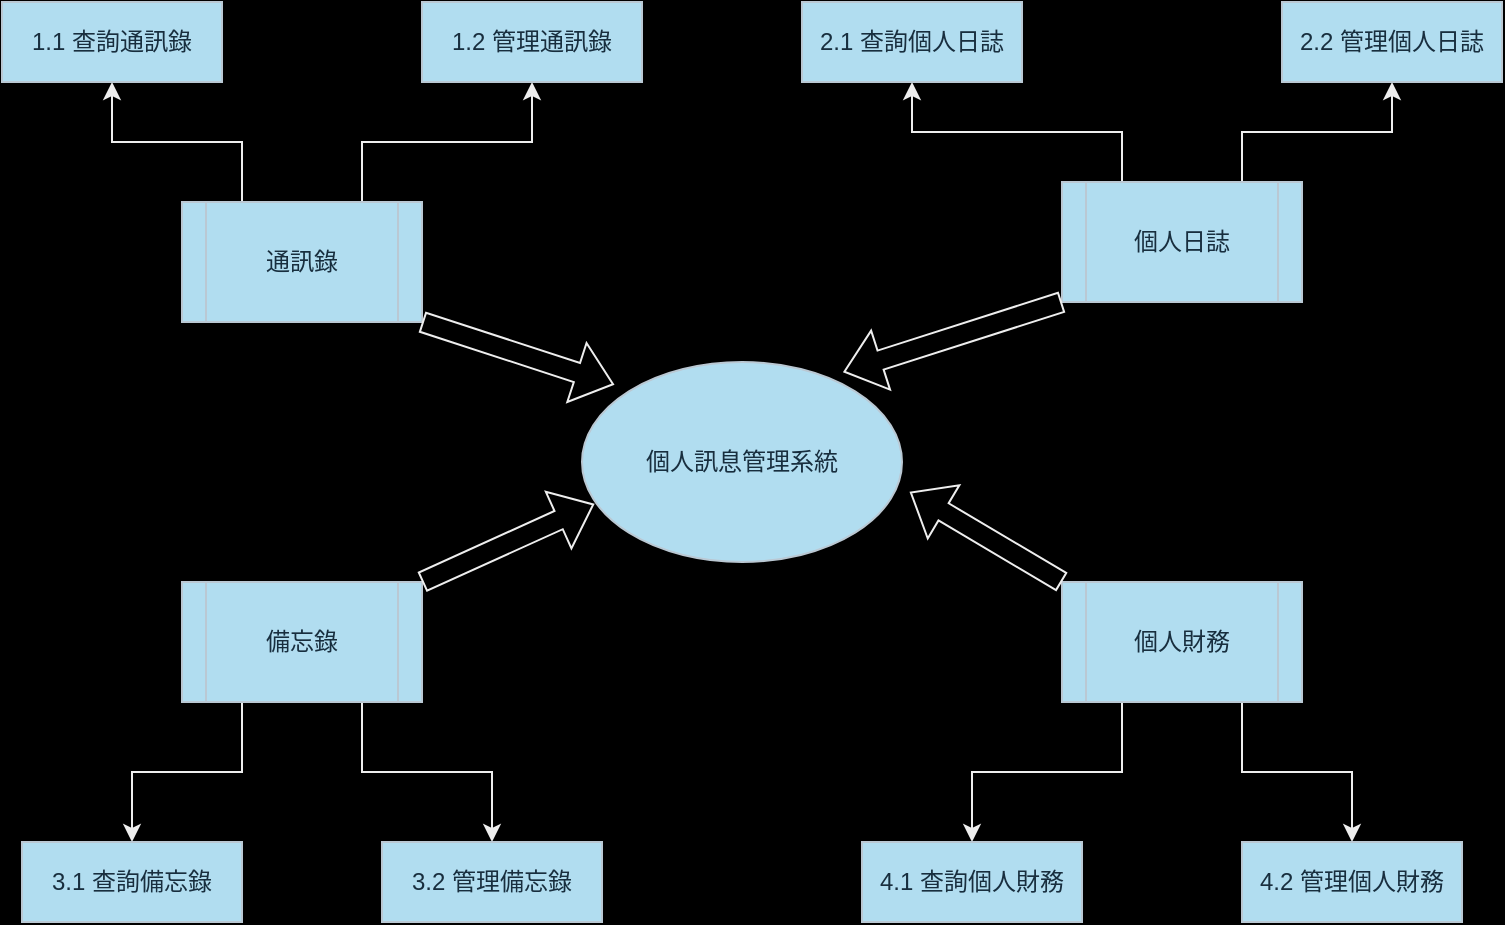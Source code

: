 <mxfile version="22.1.16" type="device">
  <diagram id="C5RBs43oDa-KdzZeNtuy" name="Page-1">
    <mxGraphModel dx="894" dy="566" grid="0" gridSize="10" guides="1" tooltips="1" connect="1" arrows="1" fold="1" page="1" pageScale="1" pageWidth="827" pageHeight="1169" background="#000000" math="0" shadow="0">
      <root>
        <mxCell id="WIyWlLk6GJQsqaUBKTNV-0" />
        <mxCell id="WIyWlLk6GJQsqaUBKTNV-1" parent="WIyWlLk6GJQsqaUBKTNV-0" />
        <mxCell id="UM6hMzColTXgQJrgNyn_-1" value="個人訊息管理系統" style="ellipse;whiteSpace=wrap;html=1;labelBackgroundColor=none;fillColor=#B1DDF0;strokeColor=#BAC8D3;fontColor=#182E3E;" vertex="1" parent="WIyWlLk6GJQsqaUBKTNV-1">
          <mxGeometry x="320" y="210" width="160" height="100" as="geometry" />
        </mxCell>
        <mxCell id="UM6hMzColTXgQJrgNyn_-21" style="edgeStyle=orthogonalEdgeStyle;rounded=0;orthogonalLoop=1;jettySize=auto;html=1;exitX=0.25;exitY=0;exitDx=0;exitDy=0;entryX=0.5;entryY=1;entryDx=0;entryDy=0;labelBackgroundColor=none;strokeColor=#EEEEEE;fontColor=default;" edge="1" parent="WIyWlLk6GJQsqaUBKTNV-1" source="UM6hMzColTXgQJrgNyn_-2" target="UM6hMzColTXgQJrgNyn_-13">
          <mxGeometry relative="1" as="geometry" />
        </mxCell>
        <mxCell id="UM6hMzColTXgQJrgNyn_-22" style="edgeStyle=orthogonalEdgeStyle;rounded=0;orthogonalLoop=1;jettySize=auto;html=1;exitX=0.75;exitY=0;exitDx=0;exitDy=0;entryX=0.5;entryY=1;entryDx=0;entryDy=0;labelBackgroundColor=none;strokeColor=#EEEEEE;fontColor=default;" edge="1" parent="WIyWlLk6GJQsqaUBKTNV-1" source="UM6hMzColTXgQJrgNyn_-2" target="UM6hMzColTXgQJrgNyn_-14">
          <mxGeometry relative="1" as="geometry" />
        </mxCell>
        <mxCell id="UM6hMzColTXgQJrgNyn_-2" value="通訊錄" style="shape=process;whiteSpace=wrap;html=1;backgroundOutline=1;labelBackgroundColor=none;fillColor=#B1DDF0;strokeColor=#BAC8D3;fontColor=#182E3E;" vertex="1" parent="WIyWlLk6GJQsqaUBKTNV-1">
          <mxGeometry x="120" y="130" width="120" height="60" as="geometry" />
        </mxCell>
        <mxCell id="UM6hMzColTXgQJrgNyn_-30" style="edgeStyle=orthogonalEdgeStyle;rounded=0;orthogonalLoop=1;jettySize=auto;html=1;exitX=0.75;exitY=1;exitDx=0;exitDy=0;entryX=0.5;entryY=0;entryDx=0;entryDy=0;labelBackgroundColor=none;strokeColor=#EEEEEE;fontColor=default;" edge="1" parent="WIyWlLk6GJQsqaUBKTNV-1" source="UM6hMzColTXgQJrgNyn_-3" target="UM6hMzColTXgQJrgNyn_-23">
          <mxGeometry relative="1" as="geometry" />
        </mxCell>
        <mxCell id="UM6hMzColTXgQJrgNyn_-31" style="edgeStyle=orthogonalEdgeStyle;rounded=0;orthogonalLoop=1;jettySize=auto;html=1;exitX=0.25;exitY=1;exitDx=0;exitDy=0;entryX=0.5;entryY=0;entryDx=0;entryDy=0;labelBackgroundColor=none;strokeColor=#EEEEEE;fontColor=default;" edge="1" parent="WIyWlLk6GJQsqaUBKTNV-1" source="UM6hMzColTXgQJrgNyn_-3" target="UM6hMzColTXgQJrgNyn_-17">
          <mxGeometry relative="1" as="geometry" />
        </mxCell>
        <mxCell id="UM6hMzColTXgQJrgNyn_-3" value="備忘錄" style="shape=process;whiteSpace=wrap;html=1;backgroundOutline=1;labelBackgroundColor=none;fillColor=#B1DDF0;strokeColor=#BAC8D3;fontColor=#182E3E;" vertex="1" parent="WIyWlLk6GJQsqaUBKTNV-1">
          <mxGeometry x="120" y="320" width="120" height="60" as="geometry" />
        </mxCell>
        <mxCell id="UM6hMzColTXgQJrgNyn_-26" style="edgeStyle=orthogonalEdgeStyle;rounded=0;orthogonalLoop=1;jettySize=auto;html=1;exitX=0.25;exitY=0;exitDx=0;exitDy=0;entryX=0.5;entryY=1;entryDx=0;entryDy=0;labelBackgroundColor=none;strokeColor=#EEEEEE;fontColor=default;" edge="1" parent="WIyWlLk6GJQsqaUBKTNV-1" source="UM6hMzColTXgQJrgNyn_-4" target="UM6hMzColTXgQJrgNyn_-15">
          <mxGeometry relative="1" as="geometry" />
        </mxCell>
        <mxCell id="UM6hMzColTXgQJrgNyn_-27" style="edgeStyle=orthogonalEdgeStyle;rounded=0;orthogonalLoop=1;jettySize=auto;html=1;exitX=0.75;exitY=0;exitDx=0;exitDy=0;entryX=0.5;entryY=1;entryDx=0;entryDy=0;labelBackgroundColor=none;strokeColor=#EEEEEE;fontColor=default;" edge="1" parent="WIyWlLk6GJQsqaUBKTNV-1" source="UM6hMzColTXgQJrgNyn_-4" target="UM6hMzColTXgQJrgNyn_-16">
          <mxGeometry relative="1" as="geometry" />
        </mxCell>
        <mxCell id="UM6hMzColTXgQJrgNyn_-4" value="個人日誌" style="shape=process;whiteSpace=wrap;html=1;backgroundOutline=1;labelBackgroundColor=none;fillColor=#B1DDF0;strokeColor=#BAC8D3;fontColor=#182E3E;" vertex="1" parent="WIyWlLk6GJQsqaUBKTNV-1">
          <mxGeometry x="560" y="120" width="120" height="60" as="geometry" />
        </mxCell>
        <mxCell id="UM6hMzColTXgQJrgNyn_-28" style="edgeStyle=orthogonalEdgeStyle;rounded=0;orthogonalLoop=1;jettySize=auto;html=1;exitX=0.75;exitY=1;exitDx=0;exitDy=0;entryX=0.5;entryY=0;entryDx=0;entryDy=0;labelBackgroundColor=none;strokeColor=#EEEEEE;fontColor=default;" edge="1" parent="WIyWlLk6GJQsqaUBKTNV-1" source="UM6hMzColTXgQJrgNyn_-5" target="UM6hMzColTXgQJrgNyn_-25">
          <mxGeometry relative="1" as="geometry" />
        </mxCell>
        <mxCell id="UM6hMzColTXgQJrgNyn_-29" style="edgeStyle=orthogonalEdgeStyle;rounded=0;orthogonalLoop=1;jettySize=auto;html=1;exitX=0.25;exitY=1;exitDx=0;exitDy=0;entryX=0.5;entryY=0;entryDx=0;entryDy=0;labelBackgroundColor=none;strokeColor=#EEEEEE;fontColor=default;" edge="1" parent="WIyWlLk6GJQsqaUBKTNV-1" source="UM6hMzColTXgQJrgNyn_-5" target="UM6hMzColTXgQJrgNyn_-24">
          <mxGeometry relative="1" as="geometry" />
        </mxCell>
        <mxCell id="UM6hMzColTXgQJrgNyn_-5" value="個人財務" style="shape=process;whiteSpace=wrap;html=1;backgroundOutline=1;labelBackgroundColor=none;fillColor=#B1DDF0;strokeColor=#BAC8D3;fontColor=#182E3E;" vertex="1" parent="WIyWlLk6GJQsqaUBKTNV-1">
          <mxGeometry x="560" y="320" width="120" height="60" as="geometry" />
        </mxCell>
        <mxCell id="UM6hMzColTXgQJrgNyn_-9" value="" style="shape=flexArrow;endArrow=classic;html=1;rounded=0;exitX=1;exitY=0;exitDx=0;exitDy=0;entryX=0.038;entryY=0.71;entryDx=0;entryDy=0;entryPerimeter=0;labelBackgroundColor=none;strokeColor=#EEEEEE;fontColor=default;" edge="1" parent="WIyWlLk6GJQsqaUBKTNV-1" source="UM6hMzColTXgQJrgNyn_-3" target="UM6hMzColTXgQJrgNyn_-1">
          <mxGeometry width="50" height="50" relative="1" as="geometry">
            <mxPoint x="290" y="340" as="sourcePoint" />
            <mxPoint x="340" y="290" as="targetPoint" />
          </mxGeometry>
        </mxCell>
        <mxCell id="UM6hMzColTXgQJrgNyn_-10" value="" style="shape=flexArrow;endArrow=classic;html=1;rounded=0;exitX=0;exitY=1;exitDx=0;exitDy=0;entryX=0.817;entryY=0.05;entryDx=0;entryDy=0;entryPerimeter=0;labelBackgroundColor=none;strokeColor=#EEEEEE;fontColor=default;" edge="1" parent="WIyWlLk6GJQsqaUBKTNV-1" source="UM6hMzColTXgQJrgNyn_-4" target="UM6hMzColTXgQJrgNyn_-1">
          <mxGeometry width="50" height="50" relative="1" as="geometry">
            <mxPoint x="240" y="380" as="sourcePoint" />
            <mxPoint x="350" y="300" as="targetPoint" />
          </mxGeometry>
        </mxCell>
        <mxCell id="UM6hMzColTXgQJrgNyn_-11" value="" style="shape=flexArrow;endArrow=classic;html=1;rounded=0;exitX=1;exitY=1;exitDx=0;exitDy=0;entryX=0.1;entryY=0.113;entryDx=0;entryDy=0;entryPerimeter=0;labelBackgroundColor=none;strokeColor=#EEEEEE;fontColor=default;" edge="1" parent="WIyWlLk6GJQsqaUBKTNV-1" source="UM6hMzColTXgQJrgNyn_-2" target="UM6hMzColTXgQJrgNyn_-1">
          <mxGeometry width="50" height="50" relative="1" as="geometry">
            <mxPoint x="250" y="390" as="sourcePoint" />
            <mxPoint x="360" y="310" as="targetPoint" />
          </mxGeometry>
        </mxCell>
        <mxCell id="UM6hMzColTXgQJrgNyn_-12" value="" style="shape=flexArrow;endArrow=classic;html=1;rounded=0;exitX=0;exitY=0;exitDx=0;exitDy=0;entryX=1.025;entryY=0.65;entryDx=0;entryDy=0;entryPerimeter=0;labelBackgroundColor=none;strokeColor=#EEEEEE;fontColor=default;" edge="1" parent="WIyWlLk6GJQsqaUBKTNV-1" source="UM6hMzColTXgQJrgNyn_-5" target="UM6hMzColTXgQJrgNyn_-1">
          <mxGeometry width="50" height="50" relative="1" as="geometry">
            <mxPoint x="400" y="390" as="sourcePoint" />
            <mxPoint x="510" y="310" as="targetPoint" />
          </mxGeometry>
        </mxCell>
        <mxCell id="UM6hMzColTXgQJrgNyn_-13" value="1.1 查詢通訊錄" style="rounded=0;whiteSpace=wrap;html=1;labelBackgroundColor=none;fillColor=#B1DDF0;strokeColor=#BAC8D3;fontColor=#182E3E;" vertex="1" parent="WIyWlLk6GJQsqaUBKTNV-1">
          <mxGeometry x="30" y="30" width="110" height="40" as="geometry" />
        </mxCell>
        <mxCell id="UM6hMzColTXgQJrgNyn_-14" value="1.2 管理通訊錄" style="rounded=0;whiteSpace=wrap;html=1;labelBackgroundColor=none;fillColor=#B1DDF0;strokeColor=#BAC8D3;fontColor=#182E3E;" vertex="1" parent="WIyWlLk6GJQsqaUBKTNV-1">
          <mxGeometry x="240" y="30" width="110" height="40" as="geometry" />
        </mxCell>
        <mxCell id="UM6hMzColTXgQJrgNyn_-15" value="2.1 查詢個人日誌" style="rounded=0;whiteSpace=wrap;html=1;labelBackgroundColor=none;fillColor=#B1DDF0;strokeColor=#BAC8D3;fontColor=#182E3E;" vertex="1" parent="WIyWlLk6GJQsqaUBKTNV-1">
          <mxGeometry x="430" y="30" width="110" height="40" as="geometry" />
        </mxCell>
        <mxCell id="UM6hMzColTXgQJrgNyn_-16" value="2.2 管理個人日誌" style="rounded=0;whiteSpace=wrap;html=1;labelBackgroundColor=none;fillColor=#B1DDF0;strokeColor=#BAC8D3;fontColor=#182E3E;" vertex="1" parent="WIyWlLk6GJQsqaUBKTNV-1">
          <mxGeometry x="670" y="30" width="110" height="40" as="geometry" />
        </mxCell>
        <mxCell id="UM6hMzColTXgQJrgNyn_-17" value="3.1 查詢備忘錄" style="rounded=0;whiteSpace=wrap;html=1;labelBackgroundColor=none;fillColor=#B1DDF0;strokeColor=#BAC8D3;fontColor=#182E3E;" vertex="1" parent="WIyWlLk6GJQsqaUBKTNV-1">
          <mxGeometry x="40" y="450" width="110" height="40" as="geometry" />
        </mxCell>
        <mxCell id="UM6hMzColTXgQJrgNyn_-23" value="3.2 管理備忘錄" style="rounded=0;whiteSpace=wrap;html=1;labelBackgroundColor=none;fillColor=#B1DDF0;strokeColor=#BAC8D3;fontColor=#182E3E;" vertex="1" parent="WIyWlLk6GJQsqaUBKTNV-1">
          <mxGeometry x="220" y="450" width="110" height="40" as="geometry" />
        </mxCell>
        <mxCell id="UM6hMzColTXgQJrgNyn_-24" value="4.1 查詢個人財務" style="rounded=0;whiteSpace=wrap;html=1;labelBackgroundColor=none;fillColor=#B1DDF0;strokeColor=#BAC8D3;fontColor=#182E3E;" vertex="1" parent="WIyWlLk6GJQsqaUBKTNV-1">
          <mxGeometry x="460" y="450" width="110" height="40" as="geometry" />
        </mxCell>
        <mxCell id="UM6hMzColTXgQJrgNyn_-25" value="4.2 管理個人財務" style="rounded=0;whiteSpace=wrap;html=1;labelBackgroundColor=none;fillColor=#B1DDF0;strokeColor=#BAC8D3;fontColor=#182E3E;" vertex="1" parent="WIyWlLk6GJQsqaUBKTNV-1">
          <mxGeometry x="650" y="450" width="110" height="40" as="geometry" />
        </mxCell>
      </root>
    </mxGraphModel>
  </diagram>
</mxfile>
